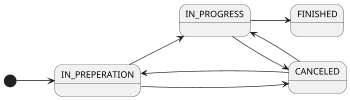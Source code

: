 @startuml
left to right direction

scale 350 width
[*] --> IN_PREPERATION
IN_PREPERATION --> IN_PROGRESS
IN_PROGRESS --> FINISHED
IN_PROGRESS --> CANCELED
IN_PREPERATION --> CANCELED
CANCELED --> IN_PREPERATION
CANCELED --> IN_PROGRESS

state IN_PREPERATION

state IN_PROGRESS

state FINISHED

state CANCELED
@enduml
